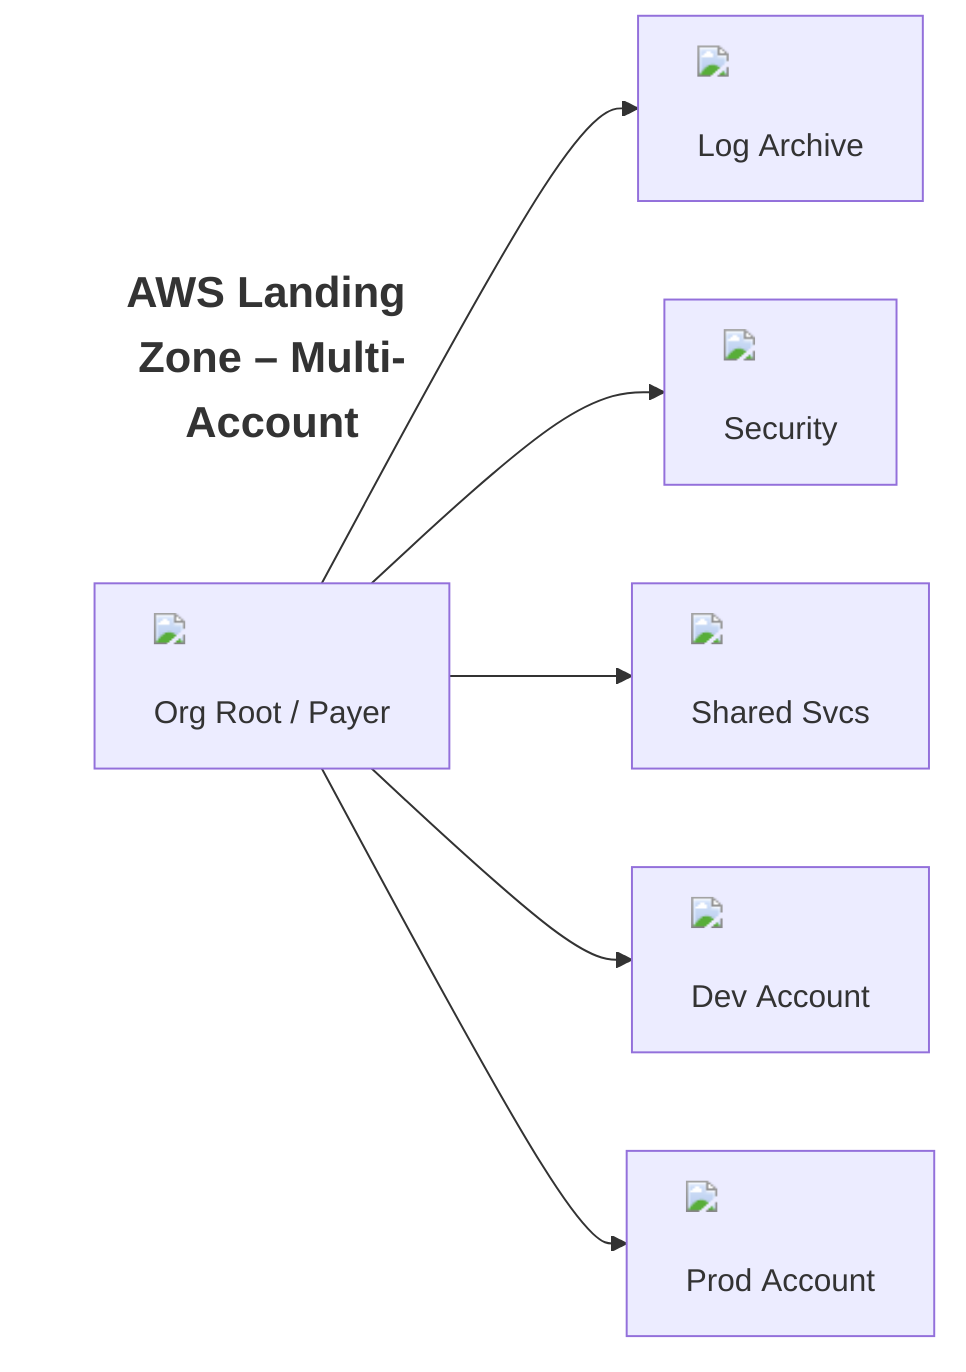 flowchart LR
    classDef header fill:none,stroke:none,font-size:22px,font-weight:bold,text-align:center
    daas["AWS Landing Zone – Multi-Account"]:::header

    org["<img src='https://api.iconify.design/mdi/cloud-lock.svg' width='38'><br/>Org&nbsp;Root / Payer"]
    log["<img src='https://api.iconify.design/mdi/file-lock.svg' width='36'><br/>Log&nbsp;Archive"]
    sec["<img src='https://api.iconify.design/mdi/shield-key.svg' width='36'><br/>Security"]
    shared["<img src='https://api.iconify.design/mdi/server.svg' width='36'><br/>Shared&nbsp;Svcs"]
    dev["<img src='https://api.iconify.design/mdi/flask.svg' width='34'><br/>Dev&nbsp;Account"]
    prod["<img src='https://api.iconify.design/mdi/rocket.svg' width='34'><br/>Prod&nbsp;Account"]

    org --> log & sec & shared & dev & prod